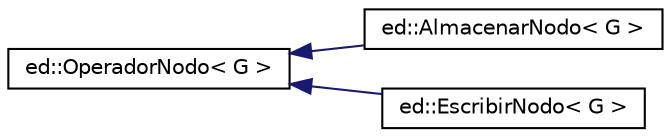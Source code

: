 digraph "Representación gráfica de la clase"
{
  edge [fontname="Helvetica",fontsize="10",labelfontname="Helvetica",labelfontsize="10"];
  node [fontname="Helvetica",fontsize="10",shape=record];
  rankdir="LR";
  Node0 [label="ed::OperadorNodo\< G \>",height=0.2,width=0.4,color="black", fillcolor="white", style="filled",URL="$classed_1_1OperadorNodo.html",tooltip="Interfaz para definir operaciones sobre un nodo de un Arbol. "];
  Node0 -> Node1 [dir="back",color="midnightblue",fontsize="10",style="solid",fontname="Helvetica"];
  Node1 [label="ed::AlmacenarNodo\< G \>",height=0.2,width=0.4,color="black", fillcolor="white", style="filled",URL="$classed_1_1AlmacenarNodo.html"];
  Node0 -> Node2 [dir="back",color="midnightblue",fontsize="10",style="solid",fontname="Helvetica"];
  Node2 [label="ed::EscribirNodo\< G \>",height=0.2,width=0.4,color="black", fillcolor="white", style="filled",URL="$classed_1_1EscribirNodo.html"];
}

